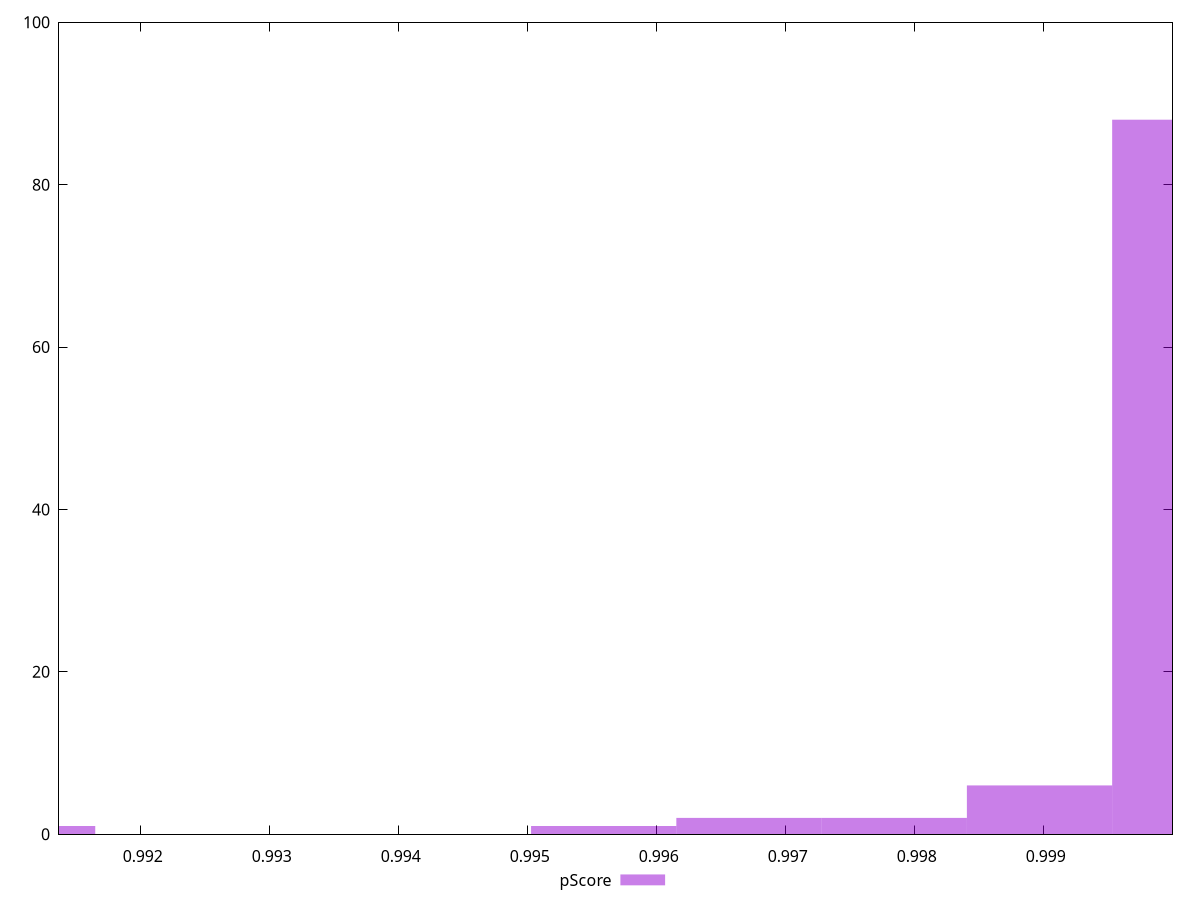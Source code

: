 reset

$pScore <<EOF
1.000093714123449 88
0.9989674824634001 6
0.9967150191433022 2
0.9978412508033512 2
0.9910838608430576 1
0.9955887874832533 1
EOF

set key outside below
set boxwidth 0.001126231660048929
set xrange [0.9913659879407442:0.9999983795478576]
set yrange [0:100]
set trange [0:100]
set style fill transparent solid 0.5 noborder
set terminal svg size 640, 490 enhanced background rgb 'white'
set output "report_00017_2021-02-10T15-08-03.406Z/bootup-time/samples/pages+cached+noadtech/pScore/histogram.svg"

plot $pScore title "pScore" with boxes

reset
